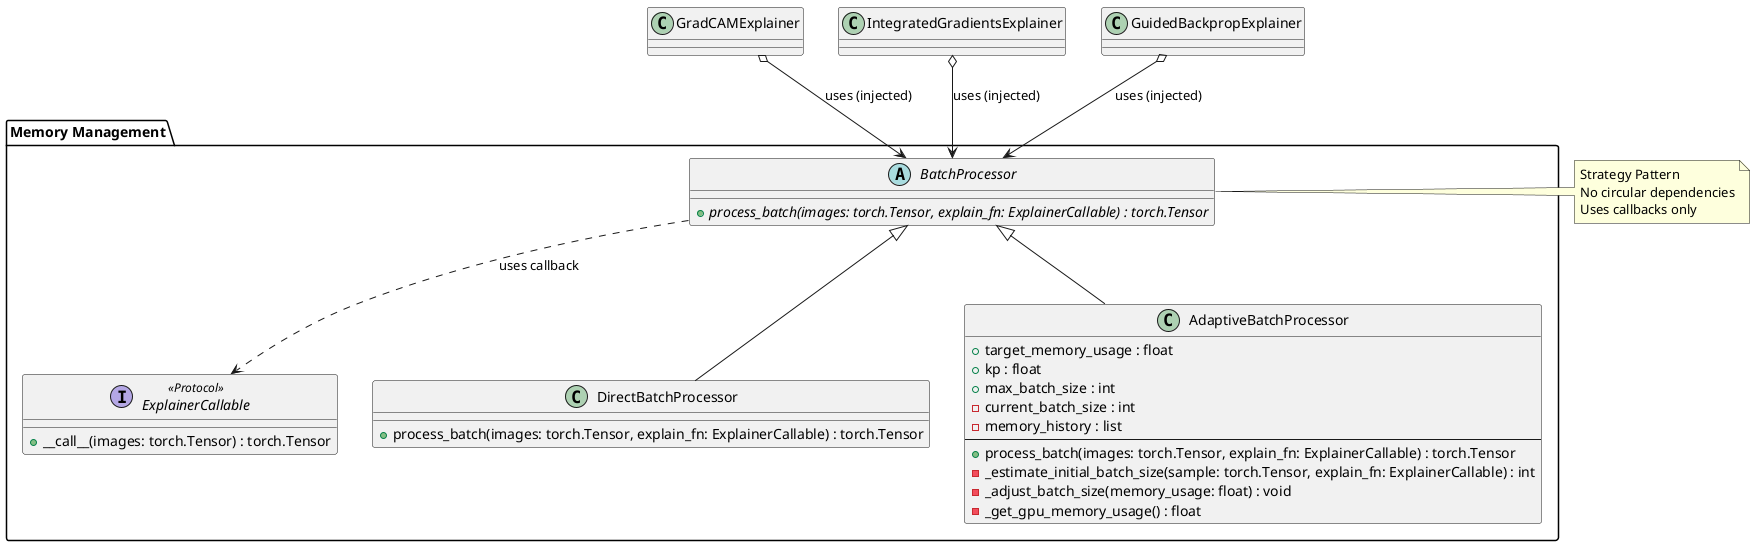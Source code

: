 @startuml
package "Memory Management" {
    interface ExplainerCallable <<Protocol>> {
        + __call__(images: torch.Tensor) : torch.Tensor
    }

    abstract class BatchProcessor {
        + {abstract} process_batch(images: torch.Tensor, explain_fn: ExplainerCallable) : torch.Tensor
    }

    class DirectBatchProcessor {
        + process_batch(images: torch.Tensor, explain_fn: ExplainerCallable) : torch.Tensor
    }

    class AdaptiveBatchProcessor {
        + target_memory_usage : float
        + kp : float
        + max_batch_size : int
        - current_batch_size : int
        - memory_history : list
        --
        + process_batch(images: torch.Tensor, explain_fn: ExplainerCallable) : torch.Tensor
        - _estimate_initial_batch_size(sample: torch.Tensor, explain_fn: ExplainerCallable) : int
        - _adjust_batch_size(memory_usage: float) : void
        - _get_gpu_memory_usage() : float
    }
}



' Strategy Pattern - Dependency Injection
GradCAMExplainer o--> BatchProcessor : uses (injected)
IntegratedGradientsExplainer o--> BatchProcessor : uses (injected)
GuidedBackpropExplainer o--> BatchProcessor : uses (injected)

BatchProcessor <|-- DirectBatchProcessor
BatchProcessor <|-- AdaptiveBatchProcessor
BatchProcessor ..> ExplainerCallable : uses callback

note right of BatchProcessor : Strategy Pattern\nNo circular dependencies\nUses callbacks only
@enduml